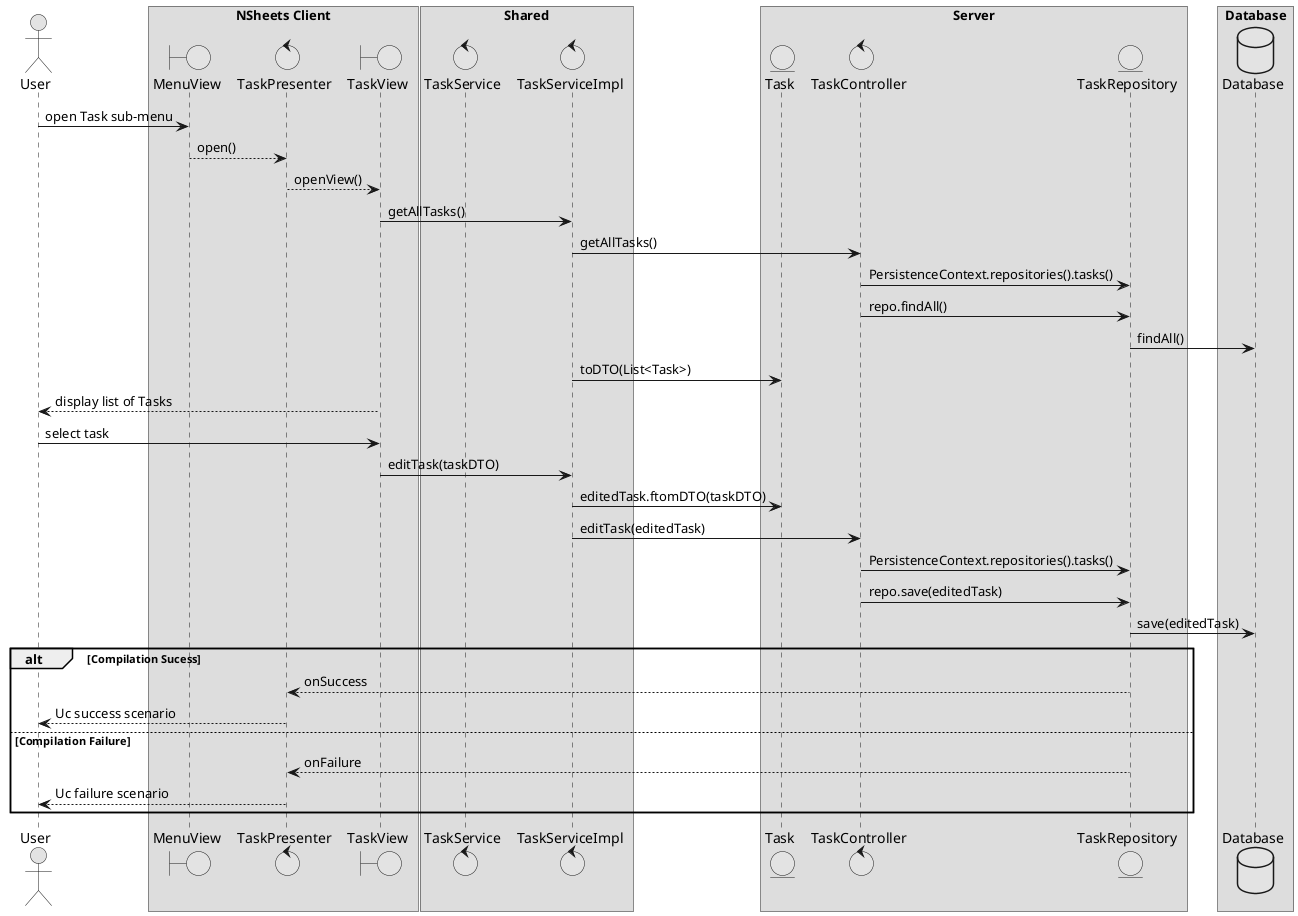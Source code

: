 @startuml  design1.png
skinparam handwritten false
skinparam monochrome true
skinparam packageStyle rect
skinparam defaultFontName FG Virgil
skinparam shadowing false

actor User
boundary MenuView
control TaskPresenter
boundary TaskView
control TaskController
control TaskService
control TaskServiceImpl
entity Task
entity TaskRepository
database Database

box "NSheets Client"
participant MenuView
participant TaskPresenter
participant TaskView
end box

box "Shared"
participant TaskService
participant TaskServiceImpl
end box

box "Server"
participant Task
participant TaskController
participant TaskRepository
end box

box "Database"
participant Database
end box

User -> MenuView : open Task sub-menu
MenuView --> TaskPresenter : open()
TaskPresenter --> TaskView : openView()
TaskView -> TaskServiceImpl : getAllTasks()
TaskServiceImpl -> TaskController : getAllTasks()
TaskController -> TaskRepository : PersistenceContext.repositories().tasks()
TaskController -> TaskRepository : repo.findAll()
TaskRepository -> Database : findAll()
TaskServiceImpl -> Task : toDTO(List<Task>)
TaskView --> User : display list of Tasks
User -> TaskView : select task 
TaskView -> TaskServiceImpl : editTask(taskDTO)
TaskServiceImpl -> Task : editedTask.ftomDTO(taskDTO)
TaskServiceImpl -> TaskController : editTask(editedTask)
TaskController -> TaskRepository : PersistenceContext.repositories().tasks()
TaskController -> TaskRepository : repo.save(editedTask)
TaskRepository -> Database : save(editedTask)

alt Compilation Sucess
TaskRepository --> TaskPresenter : onSuccess
TaskPresenter --> User : Uc success scenario
else Compilation Failure
TaskRepository --> TaskPresenter : onFailure
TaskPresenter --> User : Uc failure scenario
end

@enduml